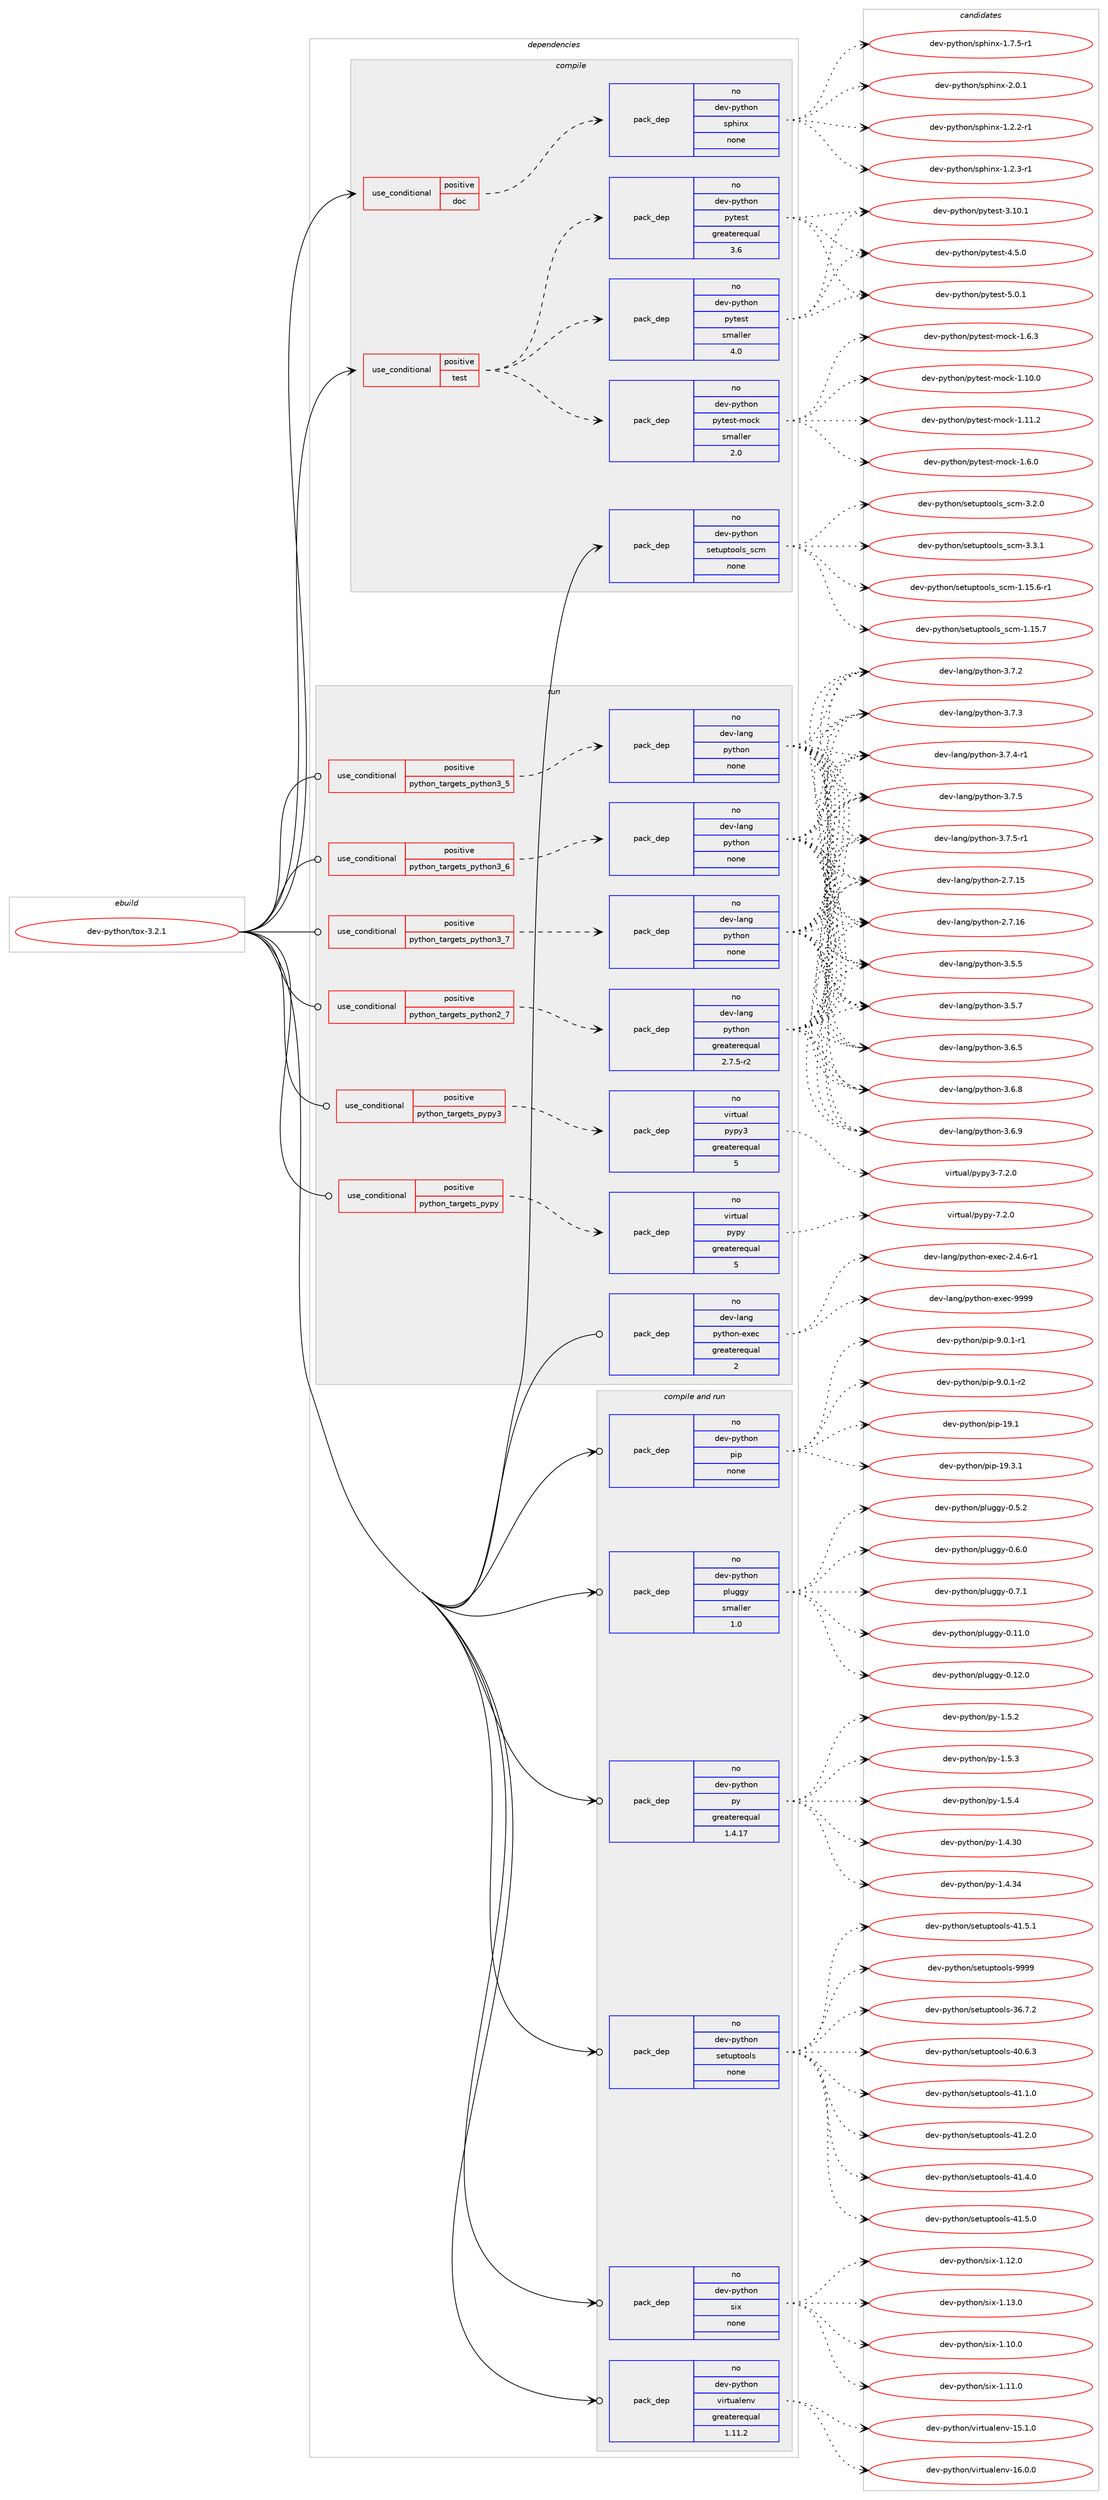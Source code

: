 digraph prolog {

# *************
# Graph options
# *************

newrank=true;
concentrate=true;
compound=true;
graph [rankdir=LR,fontname=Helvetica,fontsize=10,ranksep=1.5];#, ranksep=2.5, nodesep=0.2];
edge  [arrowhead=vee];
node  [fontname=Helvetica,fontsize=10];

# **********
# The ebuild
# **********

subgraph cluster_leftcol {
color=gray;
rank=same;
label=<<i>ebuild</i>>;
id [label="dev-python/tox-3.2.1", color=red, width=4, href="../dev-python/tox-3.2.1.svg"];
}

# ****************
# The dependencies
# ****************

subgraph cluster_midcol {
color=gray;
label=<<i>dependencies</i>>;
subgraph cluster_compile {
fillcolor="#eeeeee";
style=filled;
label=<<i>compile</i>>;
subgraph cond150579 {
dependency641073 [label=<<TABLE BORDER="0" CELLBORDER="1" CELLSPACING="0" CELLPADDING="4"><TR><TD ROWSPAN="3" CELLPADDING="10">use_conditional</TD></TR><TR><TD>positive</TD></TR><TR><TD>doc</TD></TR></TABLE>>, shape=none, color=red];
subgraph pack478612 {
dependency641074 [label=<<TABLE BORDER="0" CELLBORDER="1" CELLSPACING="0" CELLPADDING="4" WIDTH="220"><TR><TD ROWSPAN="6" CELLPADDING="30">pack_dep</TD></TR><TR><TD WIDTH="110">no</TD></TR><TR><TD>dev-python</TD></TR><TR><TD>sphinx</TD></TR><TR><TD>none</TD></TR><TR><TD></TD></TR></TABLE>>, shape=none, color=blue];
}
dependency641073:e -> dependency641074:w [weight=20,style="dashed",arrowhead="vee"];
}
id:e -> dependency641073:w [weight=20,style="solid",arrowhead="vee"];
subgraph cond150580 {
dependency641075 [label=<<TABLE BORDER="0" CELLBORDER="1" CELLSPACING="0" CELLPADDING="4"><TR><TD ROWSPAN="3" CELLPADDING="10">use_conditional</TD></TR><TR><TD>positive</TD></TR><TR><TD>test</TD></TR></TABLE>>, shape=none, color=red];
subgraph pack478613 {
dependency641076 [label=<<TABLE BORDER="0" CELLBORDER="1" CELLSPACING="0" CELLPADDING="4" WIDTH="220"><TR><TD ROWSPAN="6" CELLPADDING="30">pack_dep</TD></TR><TR><TD WIDTH="110">no</TD></TR><TR><TD>dev-python</TD></TR><TR><TD>pytest</TD></TR><TR><TD>greaterequal</TD></TR><TR><TD>3.6</TD></TR></TABLE>>, shape=none, color=blue];
}
dependency641075:e -> dependency641076:w [weight=20,style="dashed",arrowhead="vee"];
subgraph pack478614 {
dependency641077 [label=<<TABLE BORDER="0" CELLBORDER="1" CELLSPACING="0" CELLPADDING="4" WIDTH="220"><TR><TD ROWSPAN="6" CELLPADDING="30">pack_dep</TD></TR><TR><TD WIDTH="110">no</TD></TR><TR><TD>dev-python</TD></TR><TR><TD>pytest</TD></TR><TR><TD>smaller</TD></TR><TR><TD>4.0</TD></TR></TABLE>>, shape=none, color=blue];
}
dependency641075:e -> dependency641077:w [weight=20,style="dashed",arrowhead="vee"];
subgraph pack478615 {
dependency641078 [label=<<TABLE BORDER="0" CELLBORDER="1" CELLSPACING="0" CELLPADDING="4" WIDTH="220"><TR><TD ROWSPAN="6" CELLPADDING="30">pack_dep</TD></TR><TR><TD WIDTH="110">no</TD></TR><TR><TD>dev-python</TD></TR><TR><TD>pytest-mock</TD></TR><TR><TD>smaller</TD></TR><TR><TD>2.0</TD></TR></TABLE>>, shape=none, color=blue];
}
dependency641075:e -> dependency641078:w [weight=20,style="dashed",arrowhead="vee"];
}
id:e -> dependency641075:w [weight=20,style="solid",arrowhead="vee"];
subgraph pack478616 {
dependency641079 [label=<<TABLE BORDER="0" CELLBORDER="1" CELLSPACING="0" CELLPADDING="4" WIDTH="220"><TR><TD ROWSPAN="6" CELLPADDING="30">pack_dep</TD></TR><TR><TD WIDTH="110">no</TD></TR><TR><TD>dev-python</TD></TR><TR><TD>setuptools_scm</TD></TR><TR><TD>none</TD></TR><TR><TD></TD></TR></TABLE>>, shape=none, color=blue];
}
id:e -> dependency641079:w [weight=20,style="solid",arrowhead="vee"];
}
subgraph cluster_compileandrun {
fillcolor="#eeeeee";
style=filled;
label=<<i>compile and run</i>>;
subgraph pack478617 {
dependency641080 [label=<<TABLE BORDER="0" CELLBORDER="1" CELLSPACING="0" CELLPADDING="4" WIDTH="220"><TR><TD ROWSPAN="6" CELLPADDING="30">pack_dep</TD></TR><TR><TD WIDTH="110">no</TD></TR><TR><TD>dev-python</TD></TR><TR><TD>pip</TD></TR><TR><TD>none</TD></TR><TR><TD></TD></TR></TABLE>>, shape=none, color=blue];
}
id:e -> dependency641080:w [weight=20,style="solid",arrowhead="odotvee"];
subgraph pack478618 {
dependency641081 [label=<<TABLE BORDER="0" CELLBORDER="1" CELLSPACING="0" CELLPADDING="4" WIDTH="220"><TR><TD ROWSPAN="6" CELLPADDING="30">pack_dep</TD></TR><TR><TD WIDTH="110">no</TD></TR><TR><TD>dev-python</TD></TR><TR><TD>pluggy</TD></TR><TR><TD>smaller</TD></TR><TR><TD>1.0</TD></TR></TABLE>>, shape=none, color=blue];
}
id:e -> dependency641081:w [weight=20,style="solid",arrowhead="odotvee"];
subgraph pack478619 {
dependency641082 [label=<<TABLE BORDER="0" CELLBORDER="1" CELLSPACING="0" CELLPADDING="4" WIDTH="220"><TR><TD ROWSPAN="6" CELLPADDING="30">pack_dep</TD></TR><TR><TD WIDTH="110">no</TD></TR><TR><TD>dev-python</TD></TR><TR><TD>py</TD></TR><TR><TD>greaterequal</TD></TR><TR><TD>1.4.17</TD></TR></TABLE>>, shape=none, color=blue];
}
id:e -> dependency641082:w [weight=20,style="solid",arrowhead="odotvee"];
subgraph pack478620 {
dependency641083 [label=<<TABLE BORDER="0" CELLBORDER="1" CELLSPACING="0" CELLPADDING="4" WIDTH="220"><TR><TD ROWSPAN="6" CELLPADDING="30">pack_dep</TD></TR><TR><TD WIDTH="110">no</TD></TR><TR><TD>dev-python</TD></TR><TR><TD>setuptools</TD></TR><TR><TD>none</TD></TR><TR><TD></TD></TR></TABLE>>, shape=none, color=blue];
}
id:e -> dependency641083:w [weight=20,style="solid",arrowhead="odotvee"];
subgraph pack478621 {
dependency641084 [label=<<TABLE BORDER="0" CELLBORDER="1" CELLSPACING="0" CELLPADDING="4" WIDTH="220"><TR><TD ROWSPAN="6" CELLPADDING="30">pack_dep</TD></TR><TR><TD WIDTH="110">no</TD></TR><TR><TD>dev-python</TD></TR><TR><TD>six</TD></TR><TR><TD>none</TD></TR><TR><TD></TD></TR></TABLE>>, shape=none, color=blue];
}
id:e -> dependency641084:w [weight=20,style="solid",arrowhead="odotvee"];
subgraph pack478622 {
dependency641085 [label=<<TABLE BORDER="0" CELLBORDER="1" CELLSPACING="0" CELLPADDING="4" WIDTH="220"><TR><TD ROWSPAN="6" CELLPADDING="30">pack_dep</TD></TR><TR><TD WIDTH="110">no</TD></TR><TR><TD>dev-python</TD></TR><TR><TD>virtualenv</TD></TR><TR><TD>greaterequal</TD></TR><TR><TD>1.11.2</TD></TR></TABLE>>, shape=none, color=blue];
}
id:e -> dependency641085:w [weight=20,style="solid",arrowhead="odotvee"];
}
subgraph cluster_run {
fillcolor="#eeeeee";
style=filled;
label=<<i>run</i>>;
subgraph cond150581 {
dependency641086 [label=<<TABLE BORDER="0" CELLBORDER="1" CELLSPACING="0" CELLPADDING="4"><TR><TD ROWSPAN="3" CELLPADDING="10">use_conditional</TD></TR><TR><TD>positive</TD></TR><TR><TD>python_targets_pypy</TD></TR></TABLE>>, shape=none, color=red];
subgraph pack478623 {
dependency641087 [label=<<TABLE BORDER="0" CELLBORDER="1" CELLSPACING="0" CELLPADDING="4" WIDTH="220"><TR><TD ROWSPAN="6" CELLPADDING="30">pack_dep</TD></TR><TR><TD WIDTH="110">no</TD></TR><TR><TD>virtual</TD></TR><TR><TD>pypy</TD></TR><TR><TD>greaterequal</TD></TR><TR><TD>5</TD></TR></TABLE>>, shape=none, color=blue];
}
dependency641086:e -> dependency641087:w [weight=20,style="dashed",arrowhead="vee"];
}
id:e -> dependency641086:w [weight=20,style="solid",arrowhead="odot"];
subgraph cond150582 {
dependency641088 [label=<<TABLE BORDER="0" CELLBORDER="1" CELLSPACING="0" CELLPADDING="4"><TR><TD ROWSPAN="3" CELLPADDING="10">use_conditional</TD></TR><TR><TD>positive</TD></TR><TR><TD>python_targets_pypy3</TD></TR></TABLE>>, shape=none, color=red];
subgraph pack478624 {
dependency641089 [label=<<TABLE BORDER="0" CELLBORDER="1" CELLSPACING="0" CELLPADDING="4" WIDTH="220"><TR><TD ROWSPAN="6" CELLPADDING="30">pack_dep</TD></TR><TR><TD WIDTH="110">no</TD></TR><TR><TD>virtual</TD></TR><TR><TD>pypy3</TD></TR><TR><TD>greaterequal</TD></TR><TR><TD>5</TD></TR></TABLE>>, shape=none, color=blue];
}
dependency641088:e -> dependency641089:w [weight=20,style="dashed",arrowhead="vee"];
}
id:e -> dependency641088:w [weight=20,style="solid",arrowhead="odot"];
subgraph cond150583 {
dependency641090 [label=<<TABLE BORDER="0" CELLBORDER="1" CELLSPACING="0" CELLPADDING="4"><TR><TD ROWSPAN="3" CELLPADDING="10">use_conditional</TD></TR><TR><TD>positive</TD></TR><TR><TD>python_targets_python2_7</TD></TR></TABLE>>, shape=none, color=red];
subgraph pack478625 {
dependency641091 [label=<<TABLE BORDER="0" CELLBORDER="1" CELLSPACING="0" CELLPADDING="4" WIDTH="220"><TR><TD ROWSPAN="6" CELLPADDING="30">pack_dep</TD></TR><TR><TD WIDTH="110">no</TD></TR><TR><TD>dev-lang</TD></TR><TR><TD>python</TD></TR><TR><TD>greaterequal</TD></TR><TR><TD>2.7.5-r2</TD></TR></TABLE>>, shape=none, color=blue];
}
dependency641090:e -> dependency641091:w [weight=20,style="dashed",arrowhead="vee"];
}
id:e -> dependency641090:w [weight=20,style="solid",arrowhead="odot"];
subgraph cond150584 {
dependency641092 [label=<<TABLE BORDER="0" CELLBORDER="1" CELLSPACING="0" CELLPADDING="4"><TR><TD ROWSPAN="3" CELLPADDING="10">use_conditional</TD></TR><TR><TD>positive</TD></TR><TR><TD>python_targets_python3_5</TD></TR></TABLE>>, shape=none, color=red];
subgraph pack478626 {
dependency641093 [label=<<TABLE BORDER="0" CELLBORDER="1" CELLSPACING="0" CELLPADDING="4" WIDTH="220"><TR><TD ROWSPAN="6" CELLPADDING="30">pack_dep</TD></TR><TR><TD WIDTH="110">no</TD></TR><TR><TD>dev-lang</TD></TR><TR><TD>python</TD></TR><TR><TD>none</TD></TR><TR><TD></TD></TR></TABLE>>, shape=none, color=blue];
}
dependency641092:e -> dependency641093:w [weight=20,style="dashed",arrowhead="vee"];
}
id:e -> dependency641092:w [weight=20,style="solid",arrowhead="odot"];
subgraph cond150585 {
dependency641094 [label=<<TABLE BORDER="0" CELLBORDER="1" CELLSPACING="0" CELLPADDING="4"><TR><TD ROWSPAN="3" CELLPADDING="10">use_conditional</TD></TR><TR><TD>positive</TD></TR><TR><TD>python_targets_python3_6</TD></TR></TABLE>>, shape=none, color=red];
subgraph pack478627 {
dependency641095 [label=<<TABLE BORDER="0" CELLBORDER="1" CELLSPACING="0" CELLPADDING="4" WIDTH="220"><TR><TD ROWSPAN="6" CELLPADDING="30">pack_dep</TD></TR><TR><TD WIDTH="110">no</TD></TR><TR><TD>dev-lang</TD></TR><TR><TD>python</TD></TR><TR><TD>none</TD></TR><TR><TD></TD></TR></TABLE>>, shape=none, color=blue];
}
dependency641094:e -> dependency641095:w [weight=20,style="dashed",arrowhead="vee"];
}
id:e -> dependency641094:w [weight=20,style="solid",arrowhead="odot"];
subgraph cond150586 {
dependency641096 [label=<<TABLE BORDER="0" CELLBORDER="1" CELLSPACING="0" CELLPADDING="4"><TR><TD ROWSPAN="3" CELLPADDING="10">use_conditional</TD></TR><TR><TD>positive</TD></TR><TR><TD>python_targets_python3_7</TD></TR></TABLE>>, shape=none, color=red];
subgraph pack478628 {
dependency641097 [label=<<TABLE BORDER="0" CELLBORDER="1" CELLSPACING="0" CELLPADDING="4" WIDTH="220"><TR><TD ROWSPAN="6" CELLPADDING="30">pack_dep</TD></TR><TR><TD WIDTH="110">no</TD></TR><TR><TD>dev-lang</TD></TR><TR><TD>python</TD></TR><TR><TD>none</TD></TR><TR><TD></TD></TR></TABLE>>, shape=none, color=blue];
}
dependency641096:e -> dependency641097:w [weight=20,style="dashed",arrowhead="vee"];
}
id:e -> dependency641096:w [weight=20,style="solid",arrowhead="odot"];
subgraph pack478629 {
dependency641098 [label=<<TABLE BORDER="0" CELLBORDER="1" CELLSPACING="0" CELLPADDING="4" WIDTH="220"><TR><TD ROWSPAN="6" CELLPADDING="30">pack_dep</TD></TR><TR><TD WIDTH="110">no</TD></TR><TR><TD>dev-lang</TD></TR><TR><TD>python-exec</TD></TR><TR><TD>greaterequal</TD></TR><TR><TD>2</TD></TR></TABLE>>, shape=none, color=blue];
}
id:e -> dependency641098:w [weight=20,style="solid",arrowhead="odot"];
}
}

# **************
# The candidates
# **************

subgraph cluster_choices {
rank=same;
color=gray;
label=<<i>candidates</i>>;

subgraph choice478612 {
color=black;
nodesep=1;
choice10010111845112121116104111110471151121041051101204549465046504511449 [label="dev-python/sphinx-1.2.2-r1", color=red, width=4,href="../dev-python/sphinx-1.2.2-r1.svg"];
choice10010111845112121116104111110471151121041051101204549465046514511449 [label="dev-python/sphinx-1.2.3-r1", color=red, width=4,href="../dev-python/sphinx-1.2.3-r1.svg"];
choice10010111845112121116104111110471151121041051101204549465546534511449 [label="dev-python/sphinx-1.7.5-r1", color=red, width=4,href="../dev-python/sphinx-1.7.5-r1.svg"];
choice1001011184511212111610411111047115112104105110120455046484649 [label="dev-python/sphinx-2.0.1", color=red, width=4,href="../dev-python/sphinx-2.0.1.svg"];
dependency641074:e -> choice10010111845112121116104111110471151121041051101204549465046504511449:w [style=dotted,weight="100"];
dependency641074:e -> choice10010111845112121116104111110471151121041051101204549465046514511449:w [style=dotted,weight="100"];
dependency641074:e -> choice10010111845112121116104111110471151121041051101204549465546534511449:w [style=dotted,weight="100"];
dependency641074:e -> choice1001011184511212111610411111047115112104105110120455046484649:w [style=dotted,weight="100"];
}
subgraph choice478613 {
color=black;
nodesep=1;
choice100101118451121211161041111104711212111610111511645514649484649 [label="dev-python/pytest-3.10.1", color=red, width=4,href="../dev-python/pytest-3.10.1.svg"];
choice1001011184511212111610411111047112121116101115116455246534648 [label="dev-python/pytest-4.5.0", color=red, width=4,href="../dev-python/pytest-4.5.0.svg"];
choice1001011184511212111610411111047112121116101115116455346484649 [label="dev-python/pytest-5.0.1", color=red, width=4,href="../dev-python/pytest-5.0.1.svg"];
dependency641076:e -> choice100101118451121211161041111104711212111610111511645514649484649:w [style=dotted,weight="100"];
dependency641076:e -> choice1001011184511212111610411111047112121116101115116455246534648:w [style=dotted,weight="100"];
dependency641076:e -> choice1001011184511212111610411111047112121116101115116455346484649:w [style=dotted,weight="100"];
}
subgraph choice478614 {
color=black;
nodesep=1;
choice100101118451121211161041111104711212111610111511645514649484649 [label="dev-python/pytest-3.10.1", color=red, width=4,href="../dev-python/pytest-3.10.1.svg"];
choice1001011184511212111610411111047112121116101115116455246534648 [label="dev-python/pytest-4.5.0", color=red, width=4,href="../dev-python/pytest-4.5.0.svg"];
choice1001011184511212111610411111047112121116101115116455346484649 [label="dev-python/pytest-5.0.1", color=red, width=4,href="../dev-python/pytest-5.0.1.svg"];
dependency641077:e -> choice100101118451121211161041111104711212111610111511645514649484649:w [style=dotted,weight="100"];
dependency641077:e -> choice1001011184511212111610411111047112121116101115116455246534648:w [style=dotted,weight="100"];
dependency641077:e -> choice1001011184511212111610411111047112121116101115116455346484649:w [style=dotted,weight="100"];
}
subgraph choice478615 {
color=black;
nodesep=1;
choice1001011184511212111610411111047112121116101115116451091119910745494649484648 [label="dev-python/pytest-mock-1.10.0", color=red, width=4,href="../dev-python/pytest-mock-1.10.0.svg"];
choice1001011184511212111610411111047112121116101115116451091119910745494649494650 [label="dev-python/pytest-mock-1.11.2", color=red, width=4,href="../dev-python/pytest-mock-1.11.2.svg"];
choice10010111845112121116104111110471121211161011151164510911199107454946544648 [label="dev-python/pytest-mock-1.6.0", color=red, width=4,href="../dev-python/pytest-mock-1.6.0.svg"];
choice10010111845112121116104111110471121211161011151164510911199107454946544651 [label="dev-python/pytest-mock-1.6.3", color=red, width=4,href="../dev-python/pytest-mock-1.6.3.svg"];
dependency641078:e -> choice1001011184511212111610411111047112121116101115116451091119910745494649484648:w [style=dotted,weight="100"];
dependency641078:e -> choice1001011184511212111610411111047112121116101115116451091119910745494649494650:w [style=dotted,weight="100"];
dependency641078:e -> choice10010111845112121116104111110471121211161011151164510911199107454946544648:w [style=dotted,weight="100"];
dependency641078:e -> choice10010111845112121116104111110471121211161011151164510911199107454946544651:w [style=dotted,weight="100"];
}
subgraph choice478616 {
color=black;
nodesep=1;
choice10010111845112121116104111110471151011161171121161111111081159511599109454946495346544511449 [label="dev-python/setuptools_scm-1.15.6-r1", color=red, width=4,href="../dev-python/setuptools_scm-1.15.6-r1.svg"];
choice1001011184511212111610411111047115101116117112116111111108115951159910945494649534655 [label="dev-python/setuptools_scm-1.15.7", color=red, width=4,href="../dev-python/setuptools_scm-1.15.7.svg"];
choice10010111845112121116104111110471151011161171121161111111081159511599109455146504648 [label="dev-python/setuptools_scm-3.2.0", color=red, width=4,href="../dev-python/setuptools_scm-3.2.0.svg"];
choice10010111845112121116104111110471151011161171121161111111081159511599109455146514649 [label="dev-python/setuptools_scm-3.3.1", color=red, width=4,href="../dev-python/setuptools_scm-3.3.1.svg"];
dependency641079:e -> choice10010111845112121116104111110471151011161171121161111111081159511599109454946495346544511449:w [style=dotted,weight="100"];
dependency641079:e -> choice1001011184511212111610411111047115101116117112116111111108115951159910945494649534655:w [style=dotted,weight="100"];
dependency641079:e -> choice10010111845112121116104111110471151011161171121161111111081159511599109455146504648:w [style=dotted,weight="100"];
dependency641079:e -> choice10010111845112121116104111110471151011161171121161111111081159511599109455146514649:w [style=dotted,weight="100"];
}
subgraph choice478617 {
color=black;
nodesep=1;
choice10010111845112121116104111110471121051124549574649 [label="dev-python/pip-19.1", color=red, width=4,href="../dev-python/pip-19.1.svg"];
choice100101118451121211161041111104711210511245495746514649 [label="dev-python/pip-19.3.1", color=red, width=4,href="../dev-python/pip-19.3.1.svg"];
choice10010111845112121116104111110471121051124557464846494511449 [label="dev-python/pip-9.0.1-r1", color=red, width=4,href="../dev-python/pip-9.0.1-r1.svg"];
choice10010111845112121116104111110471121051124557464846494511450 [label="dev-python/pip-9.0.1-r2", color=red, width=4,href="../dev-python/pip-9.0.1-r2.svg"];
dependency641080:e -> choice10010111845112121116104111110471121051124549574649:w [style=dotted,weight="100"];
dependency641080:e -> choice100101118451121211161041111104711210511245495746514649:w [style=dotted,weight="100"];
dependency641080:e -> choice10010111845112121116104111110471121051124557464846494511449:w [style=dotted,weight="100"];
dependency641080:e -> choice10010111845112121116104111110471121051124557464846494511450:w [style=dotted,weight="100"];
}
subgraph choice478618 {
color=black;
nodesep=1;
choice100101118451121211161041111104711210811710310312145484649494648 [label="dev-python/pluggy-0.11.0", color=red, width=4,href="../dev-python/pluggy-0.11.0.svg"];
choice100101118451121211161041111104711210811710310312145484649504648 [label="dev-python/pluggy-0.12.0", color=red, width=4,href="../dev-python/pluggy-0.12.0.svg"];
choice1001011184511212111610411111047112108117103103121454846534650 [label="dev-python/pluggy-0.5.2", color=red, width=4,href="../dev-python/pluggy-0.5.2.svg"];
choice1001011184511212111610411111047112108117103103121454846544648 [label="dev-python/pluggy-0.6.0", color=red, width=4,href="../dev-python/pluggy-0.6.0.svg"];
choice1001011184511212111610411111047112108117103103121454846554649 [label="dev-python/pluggy-0.7.1", color=red, width=4,href="../dev-python/pluggy-0.7.1.svg"];
dependency641081:e -> choice100101118451121211161041111104711210811710310312145484649494648:w [style=dotted,weight="100"];
dependency641081:e -> choice100101118451121211161041111104711210811710310312145484649504648:w [style=dotted,weight="100"];
dependency641081:e -> choice1001011184511212111610411111047112108117103103121454846534650:w [style=dotted,weight="100"];
dependency641081:e -> choice1001011184511212111610411111047112108117103103121454846544648:w [style=dotted,weight="100"];
dependency641081:e -> choice1001011184511212111610411111047112108117103103121454846554649:w [style=dotted,weight="100"];
}
subgraph choice478619 {
color=black;
nodesep=1;
choice100101118451121211161041111104711212145494652465148 [label="dev-python/py-1.4.30", color=red, width=4,href="../dev-python/py-1.4.30.svg"];
choice100101118451121211161041111104711212145494652465152 [label="dev-python/py-1.4.34", color=red, width=4,href="../dev-python/py-1.4.34.svg"];
choice1001011184511212111610411111047112121454946534650 [label="dev-python/py-1.5.2", color=red, width=4,href="../dev-python/py-1.5.2.svg"];
choice1001011184511212111610411111047112121454946534651 [label="dev-python/py-1.5.3", color=red, width=4,href="../dev-python/py-1.5.3.svg"];
choice1001011184511212111610411111047112121454946534652 [label="dev-python/py-1.5.4", color=red, width=4,href="../dev-python/py-1.5.4.svg"];
dependency641082:e -> choice100101118451121211161041111104711212145494652465148:w [style=dotted,weight="100"];
dependency641082:e -> choice100101118451121211161041111104711212145494652465152:w [style=dotted,weight="100"];
dependency641082:e -> choice1001011184511212111610411111047112121454946534650:w [style=dotted,weight="100"];
dependency641082:e -> choice1001011184511212111610411111047112121454946534651:w [style=dotted,weight="100"];
dependency641082:e -> choice1001011184511212111610411111047112121454946534652:w [style=dotted,weight="100"];
}
subgraph choice478620 {
color=black;
nodesep=1;
choice100101118451121211161041111104711510111611711211611111110811545515446554650 [label="dev-python/setuptools-36.7.2", color=red, width=4,href="../dev-python/setuptools-36.7.2.svg"];
choice100101118451121211161041111104711510111611711211611111110811545524846544651 [label="dev-python/setuptools-40.6.3", color=red, width=4,href="../dev-python/setuptools-40.6.3.svg"];
choice100101118451121211161041111104711510111611711211611111110811545524946494648 [label="dev-python/setuptools-41.1.0", color=red, width=4,href="../dev-python/setuptools-41.1.0.svg"];
choice100101118451121211161041111104711510111611711211611111110811545524946504648 [label="dev-python/setuptools-41.2.0", color=red, width=4,href="../dev-python/setuptools-41.2.0.svg"];
choice100101118451121211161041111104711510111611711211611111110811545524946524648 [label="dev-python/setuptools-41.4.0", color=red, width=4,href="../dev-python/setuptools-41.4.0.svg"];
choice100101118451121211161041111104711510111611711211611111110811545524946534648 [label="dev-python/setuptools-41.5.0", color=red, width=4,href="../dev-python/setuptools-41.5.0.svg"];
choice100101118451121211161041111104711510111611711211611111110811545524946534649 [label="dev-python/setuptools-41.5.1", color=red, width=4,href="../dev-python/setuptools-41.5.1.svg"];
choice10010111845112121116104111110471151011161171121161111111081154557575757 [label="dev-python/setuptools-9999", color=red, width=4,href="../dev-python/setuptools-9999.svg"];
dependency641083:e -> choice100101118451121211161041111104711510111611711211611111110811545515446554650:w [style=dotted,weight="100"];
dependency641083:e -> choice100101118451121211161041111104711510111611711211611111110811545524846544651:w [style=dotted,weight="100"];
dependency641083:e -> choice100101118451121211161041111104711510111611711211611111110811545524946494648:w [style=dotted,weight="100"];
dependency641083:e -> choice100101118451121211161041111104711510111611711211611111110811545524946504648:w [style=dotted,weight="100"];
dependency641083:e -> choice100101118451121211161041111104711510111611711211611111110811545524946524648:w [style=dotted,weight="100"];
dependency641083:e -> choice100101118451121211161041111104711510111611711211611111110811545524946534648:w [style=dotted,weight="100"];
dependency641083:e -> choice100101118451121211161041111104711510111611711211611111110811545524946534649:w [style=dotted,weight="100"];
dependency641083:e -> choice10010111845112121116104111110471151011161171121161111111081154557575757:w [style=dotted,weight="100"];
}
subgraph choice478621 {
color=black;
nodesep=1;
choice100101118451121211161041111104711510512045494649484648 [label="dev-python/six-1.10.0", color=red, width=4,href="../dev-python/six-1.10.0.svg"];
choice100101118451121211161041111104711510512045494649494648 [label="dev-python/six-1.11.0", color=red, width=4,href="../dev-python/six-1.11.0.svg"];
choice100101118451121211161041111104711510512045494649504648 [label="dev-python/six-1.12.0", color=red, width=4,href="../dev-python/six-1.12.0.svg"];
choice100101118451121211161041111104711510512045494649514648 [label="dev-python/six-1.13.0", color=red, width=4,href="../dev-python/six-1.13.0.svg"];
dependency641084:e -> choice100101118451121211161041111104711510512045494649484648:w [style=dotted,weight="100"];
dependency641084:e -> choice100101118451121211161041111104711510512045494649494648:w [style=dotted,weight="100"];
dependency641084:e -> choice100101118451121211161041111104711510512045494649504648:w [style=dotted,weight="100"];
dependency641084:e -> choice100101118451121211161041111104711510512045494649514648:w [style=dotted,weight="100"];
}
subgraph choice478622 {
color=black;
nodesep=1;
choice10010111845112121116104111110471181051141161179710810111011845495346494648 [label="dev-python/virtualenv-15.1.0", color=red, width=4,href="../dev-python/virtualenv-15.1.0.svg"];
choice10010111845112121116104111110471181051141161179710810111011845495446484648 [label="dev-python/virtualenv-16.0.0", color=red, width=4,href="../dev-python/virtualenv-16.0.0.svg"];
dependency641085:e -> choice10010111845112121116104111110471181051141161179710810111011845495346494648:w [style=dotted,weight="100"];
dependency641085:e -> choice10010111845112121116104111110471181051141161179710810111011845495446484648:w [style=dotted,weight="100"];
}
subgraph choice478623 {
color=black;
nodesep=1;
choice1181051141161179710847112121112121455546504648 [label="virtual/pypy-7.2.0", color=red, width=4,href="../virtual/pypy-7.2.0.svg"];
dependency641087:e -> choice1181051141161179710847112121112121455546504648:w [style=dotted,weight="100"];
}
subgraph choice478624 {
color=black;
nodesep=1;
choice118105114116117971084711212111212151455546504648 [label="virtual/pypy3-7.2.0", color=red, width=4,href="../virtual/pypy3-7.2.0.svg"];
dependency641089:e -> choice118105114116117971084711212111212151455546504648:w [style=dotted,weight="100"];
}
subgraph choice478625 {
color=black;
nodesep=1;
choice10010111845108971101034711212111610411111045504655464953 [label="dev-lang/python-2.7.15", color=red, width=4,href="../dev-lang/python-2.7.15.svg"];
choice10010111845108971101034711212111610411111045504655464954 [label="dev-lang/python-2.7.16", color=red, width=4,href="../dev-lang/python-2.7.16.svg"];
choice100101118451089711010347112121116104111110455146534653 [label="dev-lang/python-3.5.5", color=red, width=4,href="../dev-lang/python-3.5.5.svg"];
choice100101118451089711010347112121116104111110455146534655 [label="dev-lang/python-3.5.7", color=red, width=4,href="../dev-lang/python-3.5.7.svg"];
choice100101118451089711010347112121116104111110455146544653 [label="dev-lang/python-3.6.5", color=red, width=4,href="../dev-lang/python-3.6.5.svg"];
choice100101118451089711010347112121116104111110455146544656 [label="dev-lang/python-3.6.8", color=red, width=4,href="../dev-lang/python-3.6.8.svg"];
choice100101118451089711010347112121116104111110455146544657 [label="dev-lang/python-3.6.9", color=red, width=4,href="../dev-lang/python-3.6.9.svg"];
choice100101118451089711010347112121116104111110455146554650 [label="dev-lang/python-3.7.2", color=red, width=4,href="../dev-lang/python-3.7.2.svg"];
choice100101118451089711010347112121116104111110455146554651 [label="dev-lang/python-3.7.3", color=red, width=4,href="../dev-lang/python-3.7.3.svg"];
choice1001011184510897110103471121211161041111104551465546524511449 [label="dev-lang/python-3.7.4-r1", color=red, width=4,href="../dev-lang/python-3.7.4-r1.svg"];
choice100101118451089711010347112121116104111110455146554653 [label="dev-lang/python-3.7.5", color=red, width=4,href="../dev-lang/python-3.7.5.svg"];
choice1001011184510897110103471121211161041111104551465546534511449 [label="dev-lang/python-3.7.5-r1", color=red, width=4,href="../dev-lang/python-3.7.5-r1.svg"];
dependency641091:e -> choice10010111845108971101034711212111610411111045504655464953:w [style=dotted,weight="100"];
dependency641091:e -> choice10010111845108971101034711212111610411111045504655464954:w [style=dotted,weight="100"];
dependency641091:e -> choice100101118451089711010347112121116104111110455146534653:w [style=dotted,weight="100"];
dependency641091:e -> choice100101118451089711010347112121116104111110455146534655:w [style=dotted,weight="100"];
dependency641091:e -> choice100101118451089711010347112121116104111110455146544653:w [style=dotted,weight="100"];
dependency641091:e -> choice100101118451089711010347112121116104111110455146544656:w [style=dotted,weight="100"];
dependency641091:e -> choice100101118451089711010347112121116104111110455146544657:w [style=dotted,weight="100"];
dependency641091:e -> choice100101118451089711010347112121116104111110455146554650:w [style=dotted,weight="100"];
dependency641091:e -> choice100101118451089711010347112121116104111110455146554651:w [style=dotted,weight="100"];
dependency641091:e -> choice1001011184510897110103471121211161041111104551465546524511449:w [style=dotted,weight="100"];
dependency641091:e -> choice100101118451089711010347112121116104111110455146554653:w [style=dotted,weight="100"];
dependency641091:e -> choice1001011184510897110103471121211161041111104551465546534511449:w [style=dotted,weight="100"];
}
subgraph choice478626 {
color=black;
nodesep=1;
choice10010111845108971101034711212111610411111045504655464953 [label="dev-lang/python-2.7.15", color=red, width=4,href="../dev-lang/python-2.7.15.svg"];
choice10010111845108971101034711212111610411111045504655464954 [label="dev-lang/python-2.7.16", color=red, width=4,href="../dev-lang/python-2.7.16.svg"];
choice100101118451089711010347112121116104111110455146534653 [label="dev-lang/python-3.5.5", color=red, width=4,href="../dev-lang/python-3.5.5.svg"];
choice100101118451089711010347112121116104111110455146534655 [label="dev-lang/python-3.5.7", color=red, width=4,href="../dev-lang/python-3.5.7.svg"];
choice100101118451089711010347112121116104111110455146544653 [label="dev-lang/python-3.6.5", color=red, width=4,href="../dev-lang/python-3.6.5.svg"];
choice100101118451089711010347112121116104111110455146544656 [label="dev-lang/python-3.6.8", color=red, width=4,href="../dev-lang/python-3.6.8.svg"];
choice100101118451089711010347112121116104111110455146544657 [label="dev-lang/python-3.6.9", color=red, width=4,href="../dev-lang/python-3.6.9.svg"];
choice100101118451089711010347112121116104111110455146554650 [label="dev-lang/python-3.7.2", color=red, width=4,href="../dev-lang/python-3.7.2.svg"];
choice100101118451089711010347112121116104111110455146554651 [label="dev-lang/python-3.7.3", color=red, width=4,href="../dev-lang/python-3.7.3.svg"];
choice1001011184510897110103471121211161041111104551465546524511449 [label="dev-lang/python-3.7.4-r1", color=red, width=4,href="../dev-lang/python-3.7.4-r1.svg"];
choice100101118451089711010347112121116104111110455146554653 [label="dev-lang/python-3.7.5", color=red, width=4,href="../dev-lang/python-3.7.5.svg"];
choice1001011184510897110103471121211161041111104551465546534511449 [label="dev-lang/python-3.7.5-r1", color=red, width=4,href="../dev-lang/python-3.7.5-r1.svg"];
dependency641093:e -> choice10010111845108971101034711212111610411111045504655464953:w [style=dotted,weight="100"];
dependency641093:e -> choice10010111845108971101034711212111610411111045504655464954:w [style=dotted,weight="100"];
dependency641093:e -> choice100101118451089711010347112121116104111110455146534653:w [style=dotted,weight="100"];
dependency641093:e -> choice100101118451089711010347112121116104111110455146534655:w [style=dotted,weight="100"];
dependency641093:e -> choice100101118451089711010347112121116104111110455146544653:w [style=dotted,weight="100"];
dependency641093:e -> choice100101118451089711010347112121116104111110455146544656:w [style=dotted,weight="100"];
dependency641093:e -> choice100101118451089711010347112121116104111110455146544657:w [style=dotted,weight="100"];
dependency641093:e -> choice100101118451089711010347112121116104111110455146554650:w [style=dotted,weight="100"];
dependency641093:e -> choice100101118451089711010347112121116104111110455146554651:w [style=dotted,weight="100"];
dependency641093:e -> choice1001011184510897110103471121211161041111104551465546524511449:w [style=dotted,weight="100"];
dependency641093:e -> choice100101118451089711010347112121116104111110455146554653:w [style=dotted,weight="100"];
dependency641093:e -> choice1001011184510897110103471121211161041111104551465546534511449:w [style=dotted,weight="100"];
}
subgraph choice478627 {
color=black;
nodesep=1;
choice10010111845108971101034711212111610411111045504655464953 [label="dev-lang/python-2.7.15", color=red, width=4,href="../dev-lang/python-2.7.15.svg"];
choice10010111845108971101034711212111610411111045504655464954 [label="dev-lang/python-2.7.16", color=red, width=4,href="../dev-lang/python-2.7.16.svg"];
choice100101118451089711010347112121116104111110455146534653 [label="dev-lang/python-3.5.5", color=red, width=4,href="../dev-lang/python-3.5.5.svg"];
choice100101118451089711010347112121116104111110455146534655 [label="dev-lang/python-3.5.7", color=red, width=4,href="../dev-lang/python-3.5.7.svg"];
choice100101118451089711010347112121116104111110455146544653 [label="dev-lang/python-3.6.5", color=red, width=4,href="../dev-lang/python-3.6.5.svg"];
choice100101118451089711010347112121116104111110455146544656 [label="dev-lang/python-3.6.8", color=red, width=4,href="../dev-lang/python-3.6.8.svg"];
choice100101118451089711010347112121116104111110455146544657 [label="dev-lang/python-3.6.9", color=red, width=4,href="../dev-lang/python-3.6.9.svg"];
choice100101118451089711010347112121116104111110455146554650 [label="dev-lang/python-3.7.2", color=red, width=4,href="../dev-lang/python-3.7.2.svg"];
choice100101118451089711010347112121116104111110455146554651 [label="dev-lang/python-3.7.3", color=red, width=4,href="../dev-lang/python-3.7.3.svg"];
choice1001011184510897110103471121211161041111104551465546524511449 [label="dev-lang/python-3.7.4-r1", color=red, width=4,href="../dev-lang/python-3.7.4-r1.svg"];
choice100101118451089711010347112121116104111110455146554653 [label="dev-lang/python-3.7.5", color=red, width=4,href="../dev-lang/python-3.7.5.svg"];
choice1001011184510897110103471121211161041111104551465546534511449 [label="dev-lang/python-3.7.5-r1", color=red, width=4,href="../dev-lang/python-3.7.5-r1.svg"];
dependency641095:e -> choice10010111845108971101034711212111610411111045504655464953:w [style=dotted,weight="100"];
dependency641095:e -> choice10010111845108971101034711212111610411111045504655464954:w [style=dotted,weight="100"];
dependency641095:e -> choice100101118451089711010347112121116104111110455146534653:w [style=dotted,weight="100"];
dependency641095:e -> choice100101118451089711010347112121116104111110455146534655:w [style=dotted,weight="100"];
dependency641095:e -> choice100101118451089711010347112121116104111110455146544653:w [style=dotted,weight="100"];
dependency641095:e -> choice100101118451089711010347112121116104111110455146544656:w [style=dotted,weight="100"];
dependency641095:e -> choice100101118451089711010347112121116104111110455146544657:w [style=dotted,weight="100"];
dependency641095:e -> choice100101118451089711010347112121116104111110455146554650:w [style=dotted,weight="100"];
dependency641095:e -> choice100101118451089711010347112121116104111110455146554651:w [style=dotted,weight="100"];
dependency641095:e -> choice1001011184510897110103471121211161041111104551465546524511449:w [style=dotted,weight="100"];
dependency641095:e -> choice100101118451089711010347112121116104111110455146554653:w [style=dotted,weight="100"];
dependency641095:e -> choice1001011184510897110103471121211161041111104551465546534511449:w [style=dotted,weight="100"];
}
subgraph choice478628 {
color=black;
nodesep=1;
choice10010111845108971101034711212111610411111045504655464953 [label="dev-lang/python-2.7.15", color=red, width=4,href="../dev-lang/python-2.7.15.svg"];
choice10010111845108971101034711212111610411111045504655464954 [label="dev-lang/python-2.7.16", color=red, width=4,href="../dev-lang/python-2.7.16.svg"];
choice100101118451089711010347112121116104111110455146534653 [label="dev-lang/python-3.5.5", color=red, width=4,href="../dev-lang/python-3.5.5.svg"];
choice100101118451089711010347112121116104111110455146534655 [label="dev-lang/python-3.5.7", color=red, width=4,href="../dev-lang/python-3.5.7.svg"];
choice100101118451089711010347112121116104111110455146544653 [label="dev-lang/python-3.6.5", color=red, width=4,href="../dev-lang/python-3.6.5.svg"];
choice100101118451089711010347112121116104111110455146544656 [label="dev-lang/python-3.6.8", color=red, width=4,href="../dev-lang/python-3.6.8.svg"];
choice100101118451089711010347112121116104111110455146544657 [label="dev-lang/python-3.6.9", color=red, width=4,href="../dev-lang/python-3.6.9.svg"];
choice100101118451089711010347112121116104111110455146554650 [label="dev-lang/python-3.7.2", color=red, width=4,href="../dev-lang/python-3.7.2.svg"];
choice100101118451089711010347112121116104111110455146554651 [label="dev-lang/python-3.7.3", color=red, width=4,href="../dev-lang/python-3.7.3.svg"];
choice1001011184510897110103471121211161041111104551465546524511449 [label="dev-lang/python-3.7.4-r1", color=red, width=4,href="../dev-lang/python-3.7.4-r1.svg"];
choice100101118451089711010347112121116104111110455146554653 [label="dev-lang/python-3.7.5", color=red, width=4,href="../dev-lang/python-3.7.5.svg"];
choice1001011184510897110103471121211161041111104551465546534511449 [label="dev-lang/python-3.7.5-r1", color=red, width=4,href="../dev-lang/python-3.7.5-r1.svg"];
dependency641097:e -> choice10010111845108971101034711212111610411111045504655464953:w [style=dotted,weight="100"];
dependency641097:e -> choice10010111845108971101034711212111610411111045504655464954:w [style=dotted,weight="100"];
dependency641097:e -> choice100101118451089711010347112121116104111110455146534653:w [style=dotted,weight="100"];
dependency641097:e -> choice100101118451089711010347112121116104111110455146534655:w [style=dotted,weight="100"];
dependency641097:e -> choice100101118451089711010347112121116104111110455146544653:w [style=dotted,weight="100"];
dependency641097:e -> choice100101118451089711010347112121116104111110455146544656:w [style=dotted,weight="100"];
dependency641097:e -> choice100101118451089711010347112121116104111110455146544657:w [style=dotted,weight="100"];
dependency641097:e -> choice100101118451089711010347112121116104111110455146554650:w [style=dotted,weight="100"];
dependency641097:e -> choice100101118451089711010347112121116104111110455146554651:w [style=dotted,weight="100"];
dependency641097:e -> choice1001011184510897110103471121211161041111104551465546524511449:w [style=dotted,weight="100"];
dependency641097:e -> choice100101118451089711010347112121116104111110455146554653:w [style=dotted,weight="100"];
dependency641097:e -> choice1001011184510897110103471121211161041111104551465546534511449:w [style=dotted,weight="100"];
}
subgraph choice478629 {
color=black;
nodesep=1;
choice10010111845108971101034711212111610411111045101120101994550465246544511449 [label="dev-lang/python-exec-2.4.6-r1", color=red, width=4,href="../dev-lang/python-exec-2.4.6-r1.svg"];
choice10010111845108971101034711212111610411111045101120101994557575757 [label="dev-lang/python-exec-9999", color=red, width=4,href="../dev-lang/python-exec-9999.svg"];
dependency641098:e -> choice10010111845108971101034711212111610411111045101120101994550465246544511449:w [style=dotted,weight="100"];
dependency641098:e -> choice10010111845108971101034711212111610411111045101120101994557575757:w [style=dotted,weight="100"];
}
}

}
